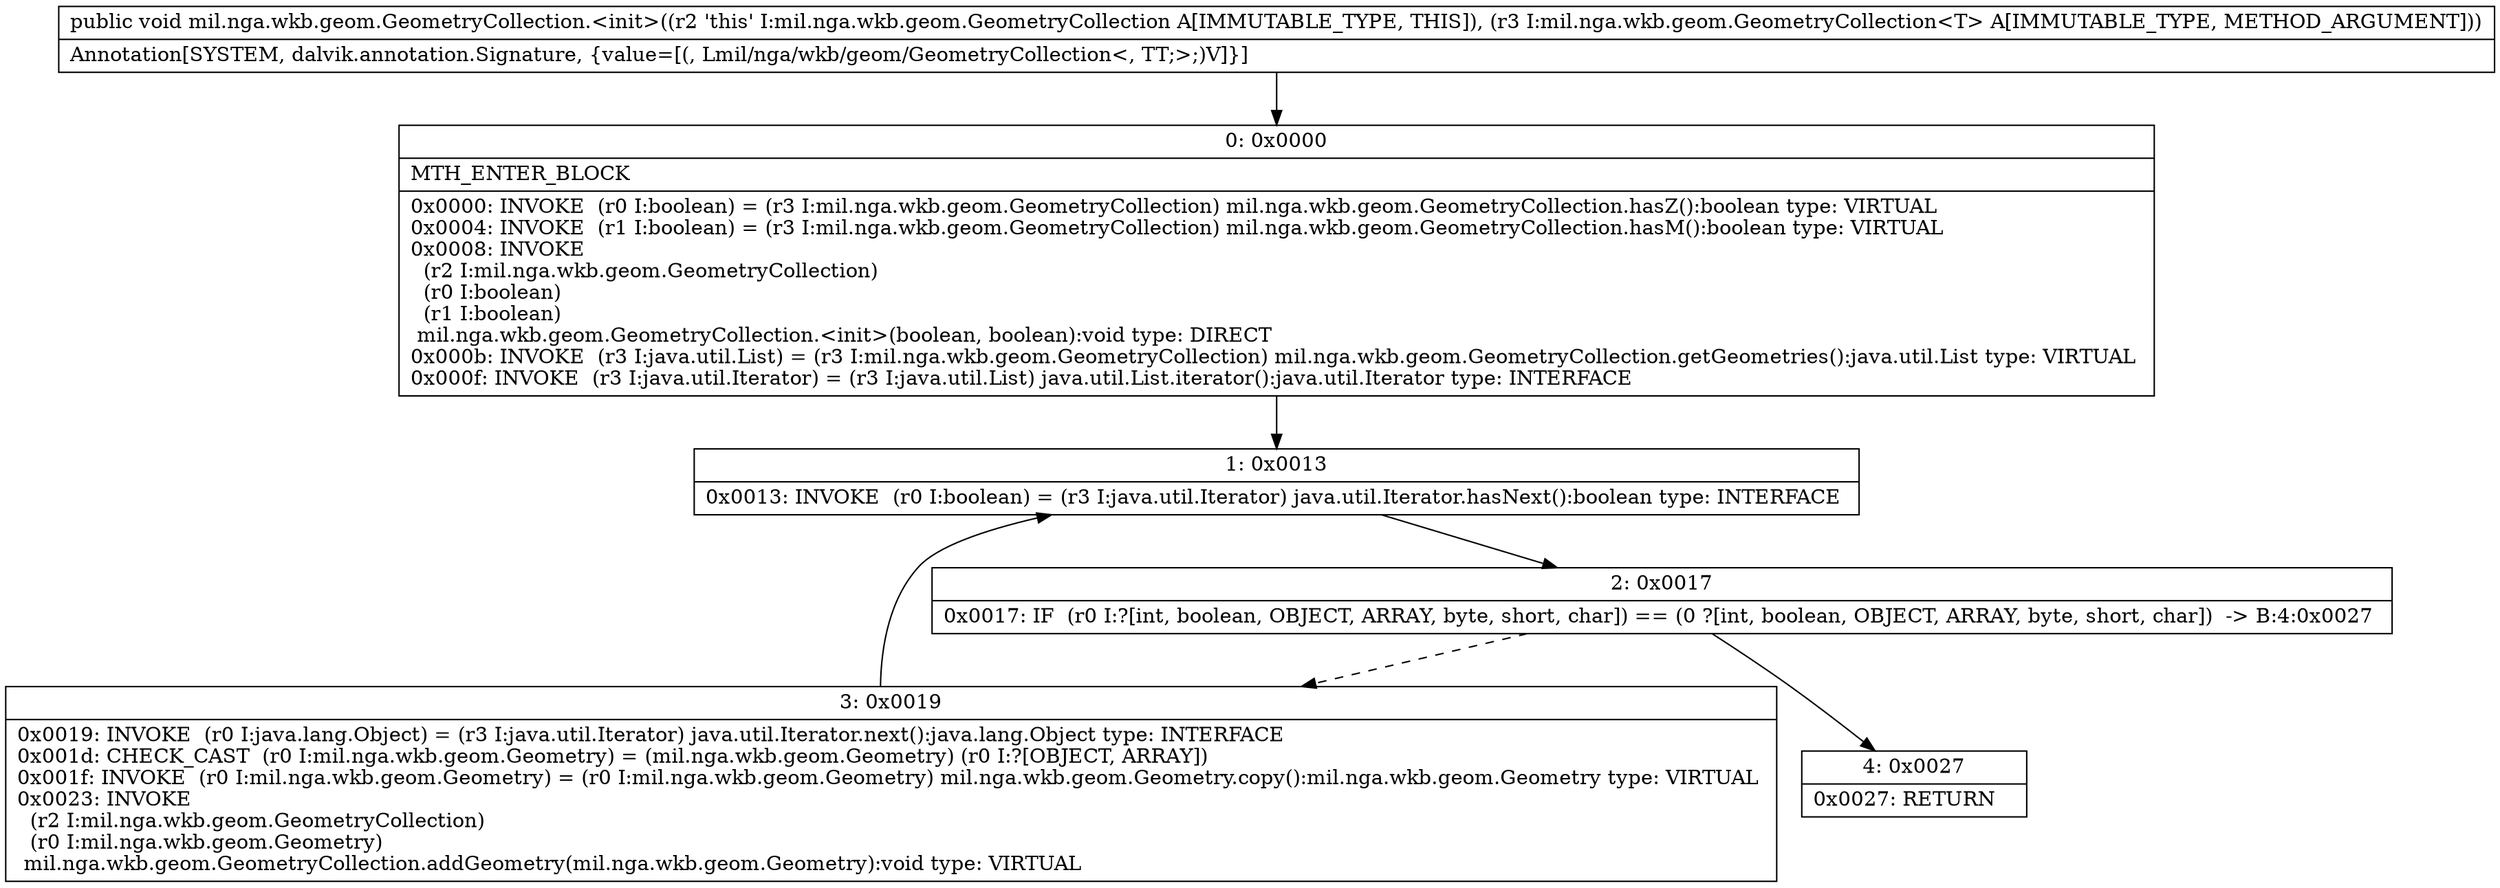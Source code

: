 digraph "CFG formil.nga.wkb.geom.GeometryCollection.\<init\>(Lmil\/nga\/wkb\/geom\/GeometryCollection;)V" {
Node_0 [shape=record,label="{0\:\ 0x0000|MTH_ENTER_BLOCK\l|0x0000: INVOKE  (r0 I:boolean) = (r3 I:mil.nga.wkb.geom.GeometryCollection) mil.nga.wkb.geom.GeometryCollection.hasZ():boolean type: VIRTUAL \l0x0004: INVOKE  (r1 I:boolean) = (r3 I:mil.nga.wkb.geom.GeometryCollection) mil.nga.wkb.geom.GeometryCollection.hasM():boolean type: VIRTUAL \l0x0008: INVOKE  \l  (r2 I:mil.nga.wkb.geom.GeometryCollection)\l  (r0 I:boolean)\l  (r1 I:boolean)\l mil.nga.wkb.geom.GeometryCollection.\<init\>(boolean, boolean):void type: DIRECT \l0x000b: INVOKE  (r3 I:java.util.List) = (r3 I:mil.nga.wkb.geom.GeometryCollection) mil.nga.wkb.geom.GeometryCollection.getGeometries():java.util.List type: VIRTUAL \l0x000f: INVOKE  (r3 I:java.util.Iterator) = (r3 I:java.util.List) java.util.List.iterator():java.util.Iterator type: INTERFACE \l}"];
Node_1 [shape=record,label="{1\:\ 0x0013|0x0013: INVOKE  (r0 I:boolean) = (r3 I:java.util.Iterator) java.util.Iterator.hasNext():boolean type: INTERFACE \l}"];
Node_2 [shape=record,label="{2\:\ 0x0017|0x0017: IF  (r0 I:?[int, boolean, OBJECT, ARRAY, byte, short, char]) == (0 ?[int, boolean, OBJECT, ARRAY, byte, short, char])  \-\> B:4:0x0027 \l}"];
Node_3 [shape=record,label="{3\:\ 0x0019|0x0019: INVOKE  (r0 I:java.lang.Object) = (r3 I:java.util.Iterator) java.util.Iterator.next():java.lang.Object type: INTERFACE \l0x001d: CHECK_CAST  (r0 I:mil.nga.wkb.geom.Geometry) = (mil.nga.wkb.geom.Geometry) (r0 I:?[OBJECT, ARRAY]) \l0x001f: INVOKE  (r0 I:mil.nga.wkb.geom.Geometry) = (r0 I:mil.nga.wkb.geom.Geometry) mil.nga.wkb.geom.Geometry.copy():mil.nga.wkb.geom.Geometry type: VIRTUAL \l0x0023: INVOKE  \l  (r2 I:mil.nga.wkb.geom.GeometryCollection)\l  (r0 I:mil.nga.wkb.geom.Geometry)\l mil.nga.wkb.geom.GeometryCollection.addGeometry(mil.nga.wkb.geom.Geometry):void type: VIRTUAL \l}"];
Node_4 [shape=record,label="{4\:\ 0x0027|0x0027: RETURN   \l}"];
MethodNode[shape=record,label="{public void mil.nga.wkb.geom.GeometryCollection.\<init\>((r2 'this' I:mil.nga.wkb.geom.GeometryCollection A[IMMUTABLE_TYPE, THIS]), (r3 I:mil.nga.wkb.geom.GeometryCollection\<T\> A[IMMUTABLE_TYPE, METHOD_ARGUMENT]))  | Annotation[SYSTEM, dalvik.annotation.Signature, \{value=[(, Lmil\/nga\/wkb\/geom\/GeometryCollection\<, TT;\>;)V]\}]\l}"];
MethodNode -> Node_0;
Node_0 -> Node_1;
Node_1 -> Node_2;
Node_2 -> Node_3[style=dashed];
Node_2 -> Node_4;
Node_3 -> Node_1;
}

